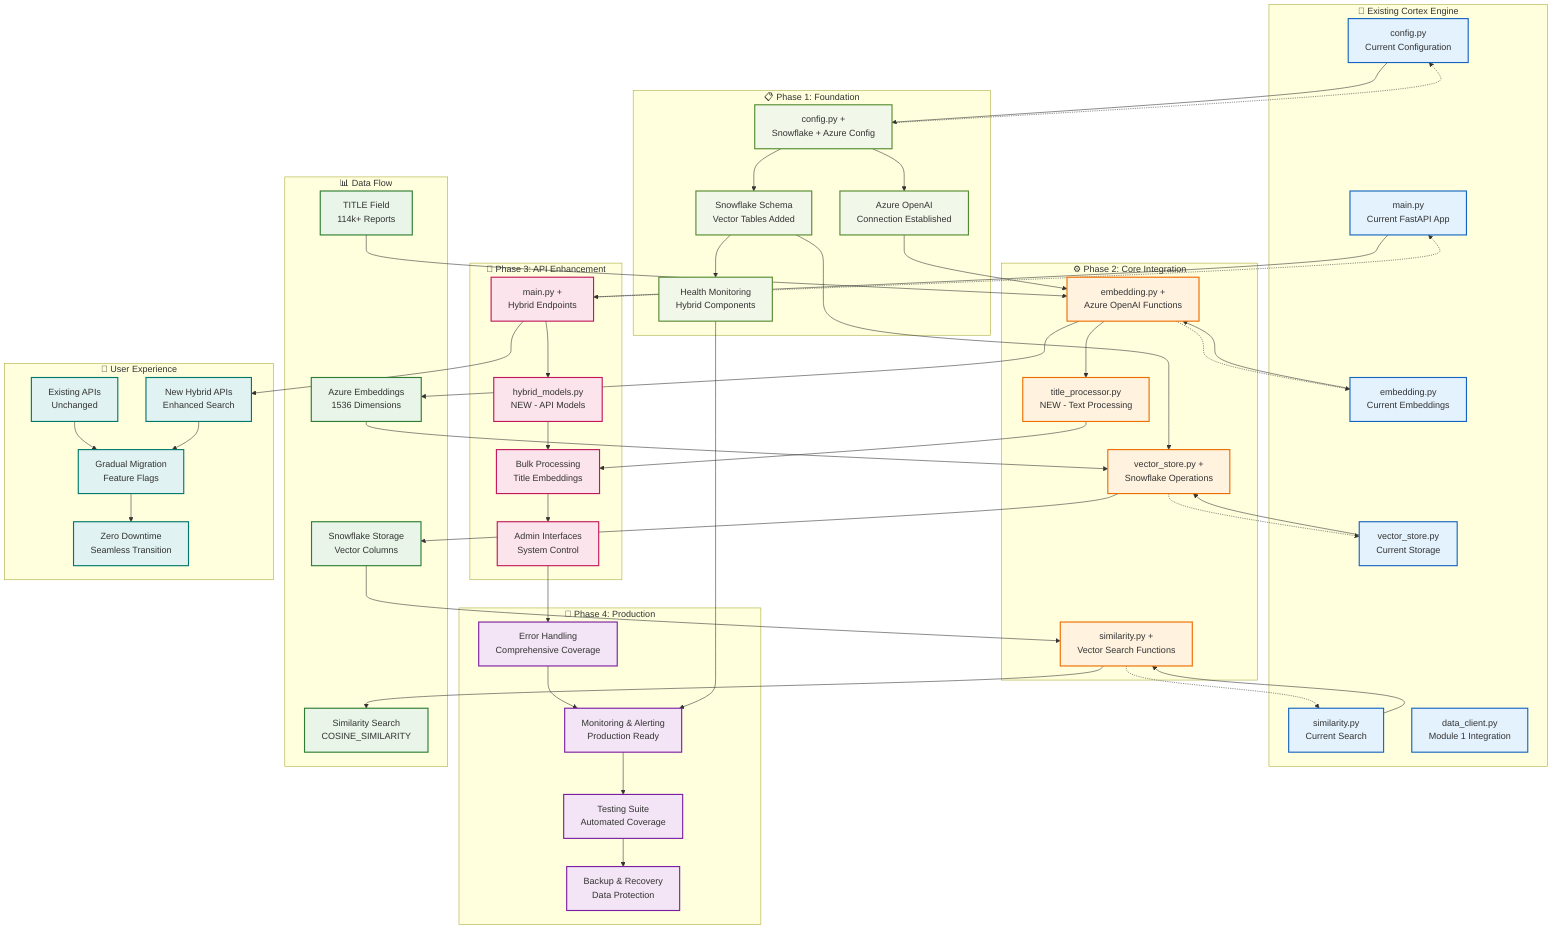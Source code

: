 graph TD
    %% Existing System Layer
    subgraph EXISTING["🔧 Existing Cortex Engine"]
        A[config.py<br/>Current Configuration]
        B[main.py<br/>Current FastAPI App]
        C[embedding.py<br/>Current Embeddings]
        D[vector_store.py<br/>Current Storage]
        E[similarity.py<br/>Current Search]
        F[data_client.py<br/>Module 1 Integration]
    end
    
    %% Integration Phase 1
    subgraph PHASE1["📋 Phase 1: Foundation"]
        G[config.py +<br/>Snowflake + Azure Config]
        H[Snowflake Schema<br/>Vector Tables Added]
        I[Azure OpenAI<br/>Connection Established]
        J[Health Monitoring<br/>Hybrid Components]
    end
    
    %% Integration Phase 2
    subgraph PHASE2["⚙️ Phase 2: Core Integration"]
        K[embedding.py +<br/>Azure OpenAI Functions]
        L[vector_store.py +<br/>Snowflake Operations]
        M[similarity.py +<br/>Vector Search Functions]
        N[title_processor.py<br/>NEW - Text Processing]
    end
    
    %% Integration Phase 3
    subgraph PHASE3["🔌 Phase 3: API Enhancement"]
        O[main.py +<br/>Hybrid Endpoints]
        P[hybrid_models.py<br/>NEW - API Models]
        Q[Bulk Processing<br/>Title Embeddings]
        R[Admin Interfaces<br/>System Control]
    end
    
    %% Integration Phase 4
    subgraph PHASE4["🚀 Phase 4: Production"]
        S[Error Handling<br/>Comprehensive Coverage]
        T[Monitoring & Alerting<br/>Production Ready]
        U[Testing Suite<br/>Automated Coverage]
        V[Backup & Recovery<br/>Data Protection]
    end
    
    %% Data Flow
    subgraph DATA["📊 Data Flow"]
        W[TITLE Field<br/>114k+ Reports]
        X[Azure Embeddings<br/>1536 Dimensions]
        Y[Snowflake Storage<br/>Vector Columns]
        Z[Similarity Search<br/>COSINE_SIMILARITY]
    end
    
    %% User Interface
    subgraph USER["👤 User Experience"]
        AA[Existing APIs<br/>Unchanged]
        BB[New Hybrid APIs<br/>Enhanced Search]
        CC[Gradual Migration<br/>Feature Flags]
        DD[Zero Downtime<br/>Seamless Transition]
    end
    
    %% Integration Flow - Phase 1
    A --> G
    G --> H
    G --> I
    H --> J
    
    %% Integration Flow - Phase 2
    C --> K
    D --> L
    E --> M
    K --> N
    
    %% Integration Flow - Phase 3
    B --> O
    O --> P
    P --> Q
    Q --> R
    
    %% Integration Flow - Phase 4
    R --> S
    S --> T
    T --> U
    U --> V
    
    %% Data Processing Flow
    W --> K
    K --> X
    X --> L
    L --> Y
    Y --> M
    M --> Z
    
    %% User Experience Flow
    AA --> CC
    O --> BB
    BB --> CC
    CC --> DD
    
    %% Cross-Phase Dependencies
    I --> K
    H --> L
    N --> Q
    J --> T
    
    %% Backward Compatibility
    G -.-> A
    O -.-> B
    K -.-> C
    L -.-> D
    M -.-> E
    
    %% Styling
    classDef existingClass fill:#e3f2fd,stroke:#1565c0,stroke-width:2px
    classDef phase1Class fill:#f1f8e9,stroke:#558b2f,stroke-width:2px
    classDef phase2Class fill:#fff3e0,stroke:#ef6c00,stroke-width:2px
    classDef phase3Class fill:#fce4ec,stroke:#c2185b,stroke-width:2px
    classDef phase4Class fill:#f3e5f5,stroke:#7b1fa2,stroke-width:2px
    classDef dataClass fill:#e8f5e8,stroke:#2e7d32,stroke-width:2px
    classDef userClass fill:#e0f2f1,stroke:#00796b,stroke-width:2px
    
    class A,B,C,D,E,F existingClass
    class G,H,I,J phase1Class
    class K,L,M,N phase2Class
    class O,P,Q,R phase3Class
    class S,T,U,V phase4Class
    class W,X,Y,Z dataClass
    class AA,BB,CC,DD userClass